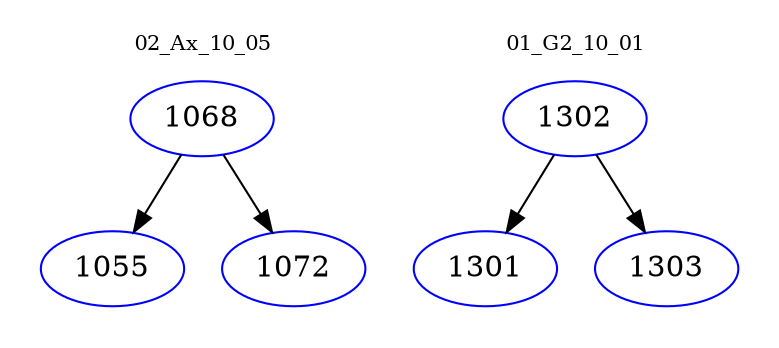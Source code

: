 digraph{
subgraph cluster_0 {
color = white
label = "02_Ax_10_05";
fontsize=10;
T0_1068 [label="1068", color="blue"]
T0_1068 -> T0_1055 [color="black"]
T0_1055 [label="1055", color="blue"]
T0_1068 -> T0_1072 [color="black"]
T0_1072 [label="1072", color="blue"]
}
subgraph cluster_1 {
color = white
label = "01_G2_10_01";
fontsize=10;
T1_1302 [label="1302", color="blue"]
T1_1302 -> T1_1301 [color="black"]
T1_1301 [label="1301", color="blue"]
T1_1302 -> T1_1303 [color="black"]
T1_1303 [label="1303", color="blue"]
}
}

